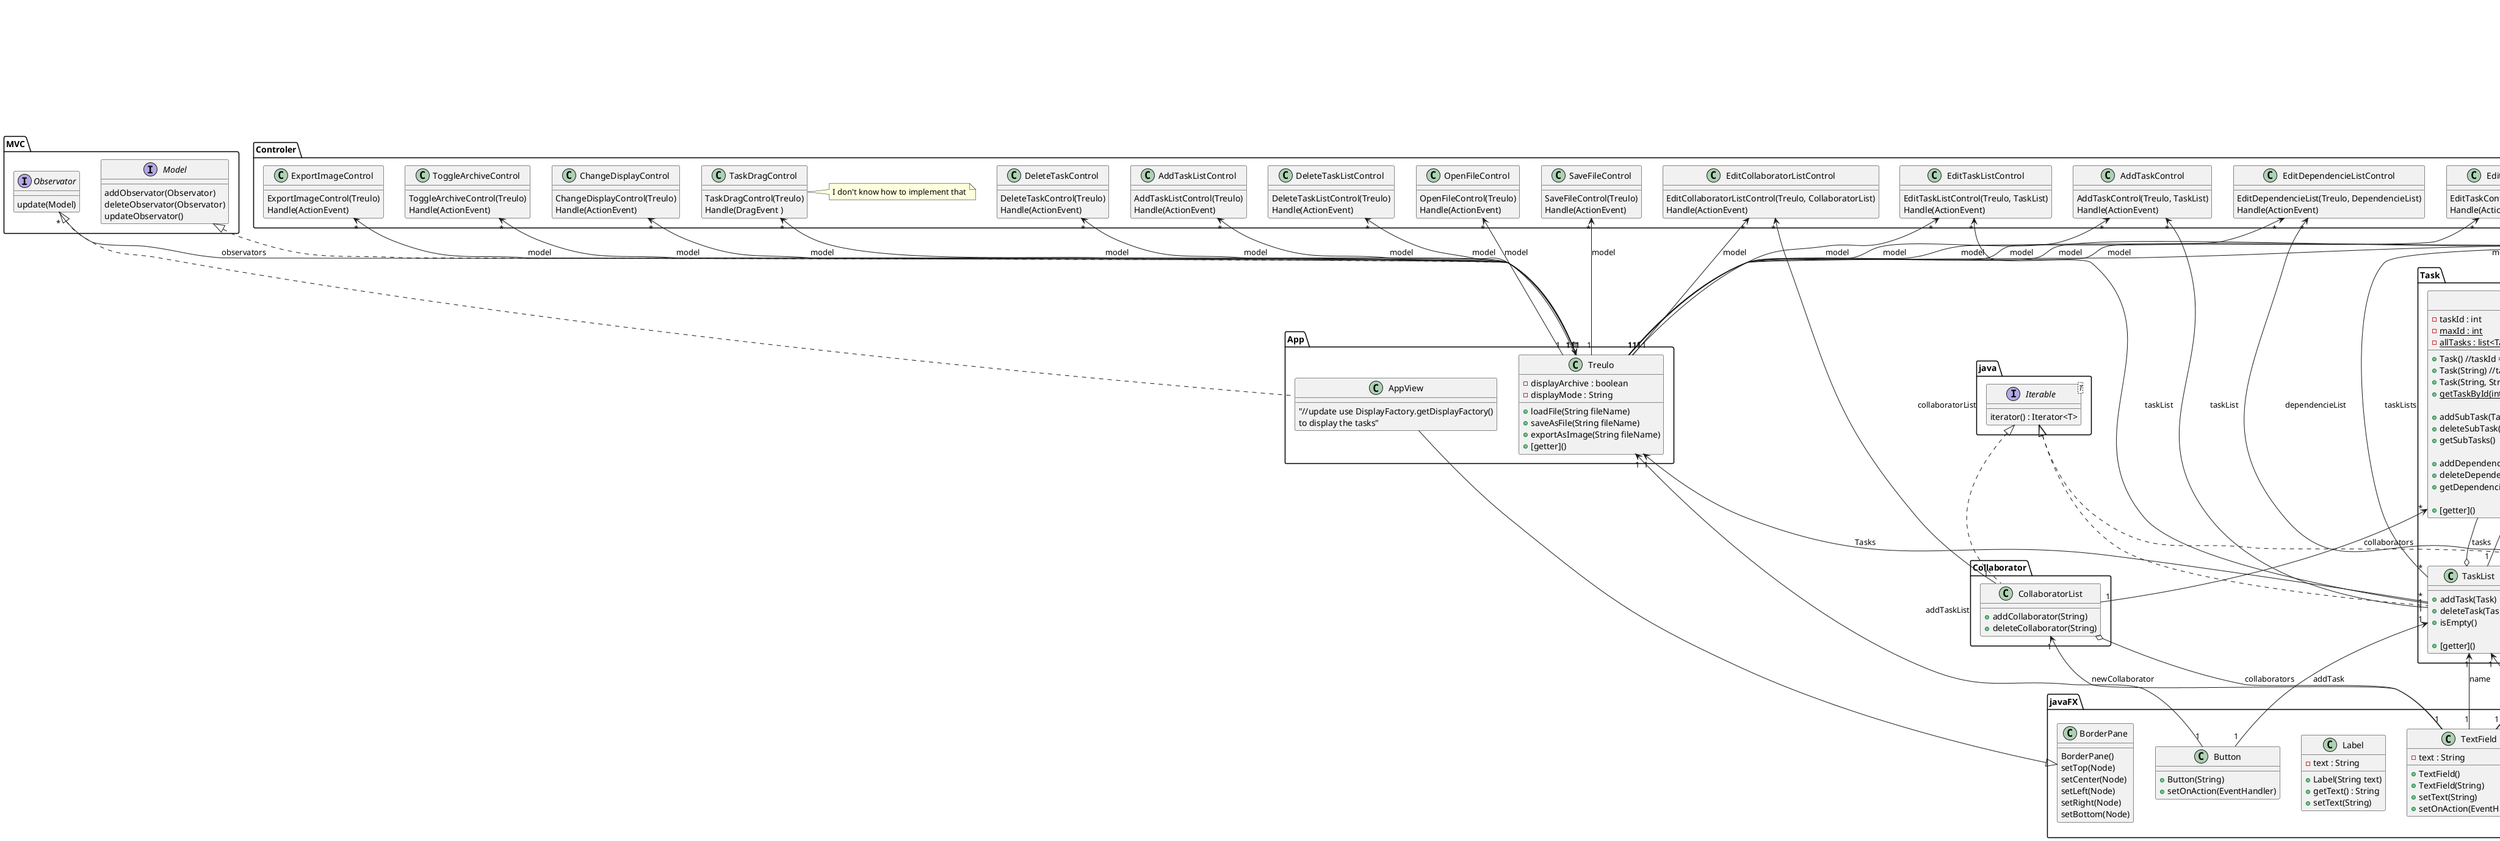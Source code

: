 @startuml

package javaFX {
  class TextField {
    -text : String
    +TextField()
    +TextField(String)
    +setText(String)
    +setOnAction(EventHandler)
  }

  class CheckBox {
    -isChecked : boolean

    +CheckBox()
    +CheckBox(String)
    +setSelected(boolean)
    +fire()
    +isSelected()
    +setOnAction(EventHandler)
  }

  class Label {
    -text : String
    +Label(String text)
    +getText() : String
    +setText(String)
  }

  class Button {
    +Button(String)
    +setOnAction(EventHandler)
  }

  class BorderPane {
    BorderPane()
    setTop(Node)
    setCenter(Node)
    setLeft(Node)
    setRight(Node)
    setBottom(Node)
  }
}

package java {
  interface Iterable<T> {
    iterator() : Iterator<T>
  }
}

package MVC {
  interface Model {
    addObservator(Observator)
    deleteObservator(Observator)
    updateObservator()
  }

  interface Observator {
    update(Model)
  }
}

package Collaborator {
  class CollaboratorList implements java.Iterable {
    +addCollaborator(String)
    +deleteCollaborator(String)
  }

  CollaboratorList "1" <-- "1" javaFX.TextField : newCollaborator
  CollaboratorList o-- javaFX.TextField : collaborators
}

package Task {

  class Task {
    -taskId : int
    -{static} maxId : int
    -{static} allTasks : list<Task>
    +Task() //taskId = ++maxId && add it to "allTask"
    +Task(String) //taskId = ++maxId && add it to "allTask"
    +Task(String, String) //taskId = ++maxId && add it to "allTask"
    +{static}getTaskById(int) : Task

    +addSubTask(Task)
    +deleteSubTask(Task)
    +getSubTasks()

    +addDependencie(Task)
    +deleteDependencie(Task)
    +getDependencies()

    +[getter]()
  }

  class DependencieList implements java.Iterable{
    +addDependencie(int)
    +deleteDependencie(int)
    +isEmpty()
  }

  class TaskList implements java.Iterable {
    +addTask(Task)
    +deleteTask(Task)
    +isEmpty()

    +[getter]()
  }

  Task "1" <-- "1" DependencieList : dependencies
  Task "*" <-up- "1" Task : parentTask
  Task "*" <-- "1" TaskList : parentTaskList
  Task o-- Task : subTasks
  Task "*" <-- "1" Collaborator.CollaboratorList : collaborators
  Task "1" <-- "1" javaFX.TextField : name
  Task "1" <-- "1" javaFX.TextField : description
  Task "1" <-- "1" javaFX.CheckBox : archive

  TaskList o-- Task : tasks
  TaskList "1" <-- "1" javaFX.TextField : name
  TaskList "1" <-- "1" javaFX.CheckBox : archive
  TaskList "1" <-- "1" javaFX.Button : addTask

  DependencieList o-- javaFX.TextField : dependenciesId
}

package App {
  class Treulo implements MVC.Model{
    -displayArchive : boolean
    -displayMode : String
    +loadFile(String fileName)
    +saveAsFile(String fileName)
    +exportAsImage(String fileName)
    +[getter]()
  }

  Treulo "1" <-- "*" MVC.Observator : observators
  Treulo "1" <-- "*" Task.TaskList : Tasks
  Treulo "1" <-- "1" javaFX.Button : addTaskList

  class AppView extends javaFX.BorderPane implements MVC.Observator {
    "//update use DisplayFactory.getDisplayFactory()\nto display the tasks"
  }
}


package Display {
  interface Display {
    +getDisplay() : Node
    +getTaskDisplay(Task, Node) : Node //Called recursivly to display tasks
  }

  class DeskDisplay implements Display {
    +DeskDisplay(ArrayList<TaskList>)
    -getListDisplay(TaskList) : Node
  }
  DeskDisplay "*" <-- "*" Task.TaskList : taskLists

  class ListDisplay implements Display {
    +ListDisplay(ArrayList<TaskList>)
    -getListDisplay(TaskList) : Node
  }
  ListDisplay "*" <-- "*" Task.TaskList : taskLists

  class GanttDisplay implements Display {
    +GanttDisplay(Task finalTask)
  }
  GanttDisplay "*" <-- "1" Task.Task : finalTask

  package DisplayFactory {
    abstract class DisplayFactory {
      +{abstract} createDisplay() : Display
      +{static} getDisplayFactory(Treulo, String) : DisplayFactory
    }

    class DeskDisplayFactory extends DisplayFactory{
      DeskDisplayFactory(Treulo)
    }
    DeskDisplayFactory "*" <-- "1" Treulo : model

    class ListDisplayFactory extends DisplayFactory{
      ListDisplayFactory(Treulo)
    }
    ListDisplayFactory "*" <-- "1" Treulo : model

    class GanttDisplayFactory extends DisplayFactory{
      GanttDisplayFactory(Treulo)
    }

    GanttDisplayFactory "*" <-- "1" Treulo : model
  }
}

package Controler {
  class EditTaskControl {
    EditTaskControl(Treulo, Task)
    Handle(ActionEvent)
  }
  EditTaskControl "*" <-- "1" Task.Task : task
  EditTaskControl "*" <-- "1" Treulo : model

  class AddTaskControl {
    AddTaskControl(Treulo, TaskList)
    Handle(ActionEvent)
  }
  AddTaskControl "*" <-- "1" Task.TaskList : taskList
  AddTaskControl "*" <-- "1" Treulo : model

  class DeleteTaskControl {
    DeleteTaskControl(Treulo)
    Handle(ActionEvent)
  }
  DeleteTaskControl "*" <-- "1" Treulo : model

  class EditTaskListControl {
    EditTaskListControl(Treulo, TaskList)
    Handle(ActionEvent)
  }
  EditTaskListControl "*" <-- "1" Task.TaskList : taskList
  EditTaskListControl "*" <-- "1" Treulo : model

  class AddTaskListControl {
    AddTaskListControl(Treulo)
    Handle(ActionEvent)
  }
  AddTaskListControl "*" <-- "1" Treulo : model

  class DeleteTaskListControl {
    DeleteTaskListControl(Treulo)
    Handle(ActionEvent)
  }
  DeleteTaskListControl "*" <-- "1" Treulo : model

  class EditCollaboratorListControl {
    EditCollaboratorListControl(Treulo, CollaboratorList)
    Handle(ActionEvent)
  }
  EditCollaboratorListControl "*" <-- "1" Collaborator.CollaboratorList : collaboratorList
  EditCollaboratorListControl "*" <-- "1" Treulo : model

  class EditDependencieListControl {
    EditDependencieList(Treulo, DependencieList)
    Handle(ActionEvent)
  }
  EditDependencieListControl "*" <-- "1" Task.DependencieList : dependencieList
  EditDependencieListControl "*" <-- "1" Treulo : model

  class OpenFileControl {
    OpenFileControl(Treulo)
    Handle(ActionEvent)
  }
  OpenFileControl "*" <-- "1" Treulo : model

  class SaveFileControl {
    SaveFileControl(Treulo)
    Handle(ActionEvent)
  }
  SaveFileControl "*" <-- "1" Treulo : model

  class ExportImageControl {
    ExportImageControl(Treulo)
    Handle(ActionEvent)
  }
  ExportImageControl "*" <-- "1" Treulo : model

  class TaskDragControl {
    TaskDragControl(Treulo)
    Handle(DragEvent )
  }
  note right of TaskDragControl
    I don't know how to implement that
  end note

  TaskDragControl "*" <-- "1" Treulo : model

  class ToggleArchiveControl {
    ToggleArchiveControl(Treulo)
    Handle(ActionEvent)
  }
  ToggleArchiveControl "*" <-- "1" Treulo : model

  class ChangeDisplayControl {
    ChangeDisplayControl(Treulo)
    Handle(ActionEvent)
  }
  ChangeDisplayControl "*" <-- "1" Treulo : model
}



@enduml